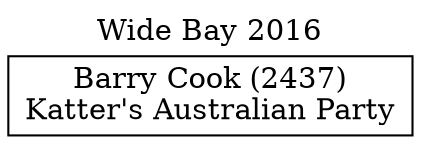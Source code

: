 // House preference flow
digraph "Barry Cook (2437)_Wide Bay_2016" {
	graph [label="Wide Bay 2016" labelloc=t mclimit=10]
	node [shape=box]
	"Barry Cook (2437)" [label="Barry Cook (2437)
Katter's Australian Party"]
}
